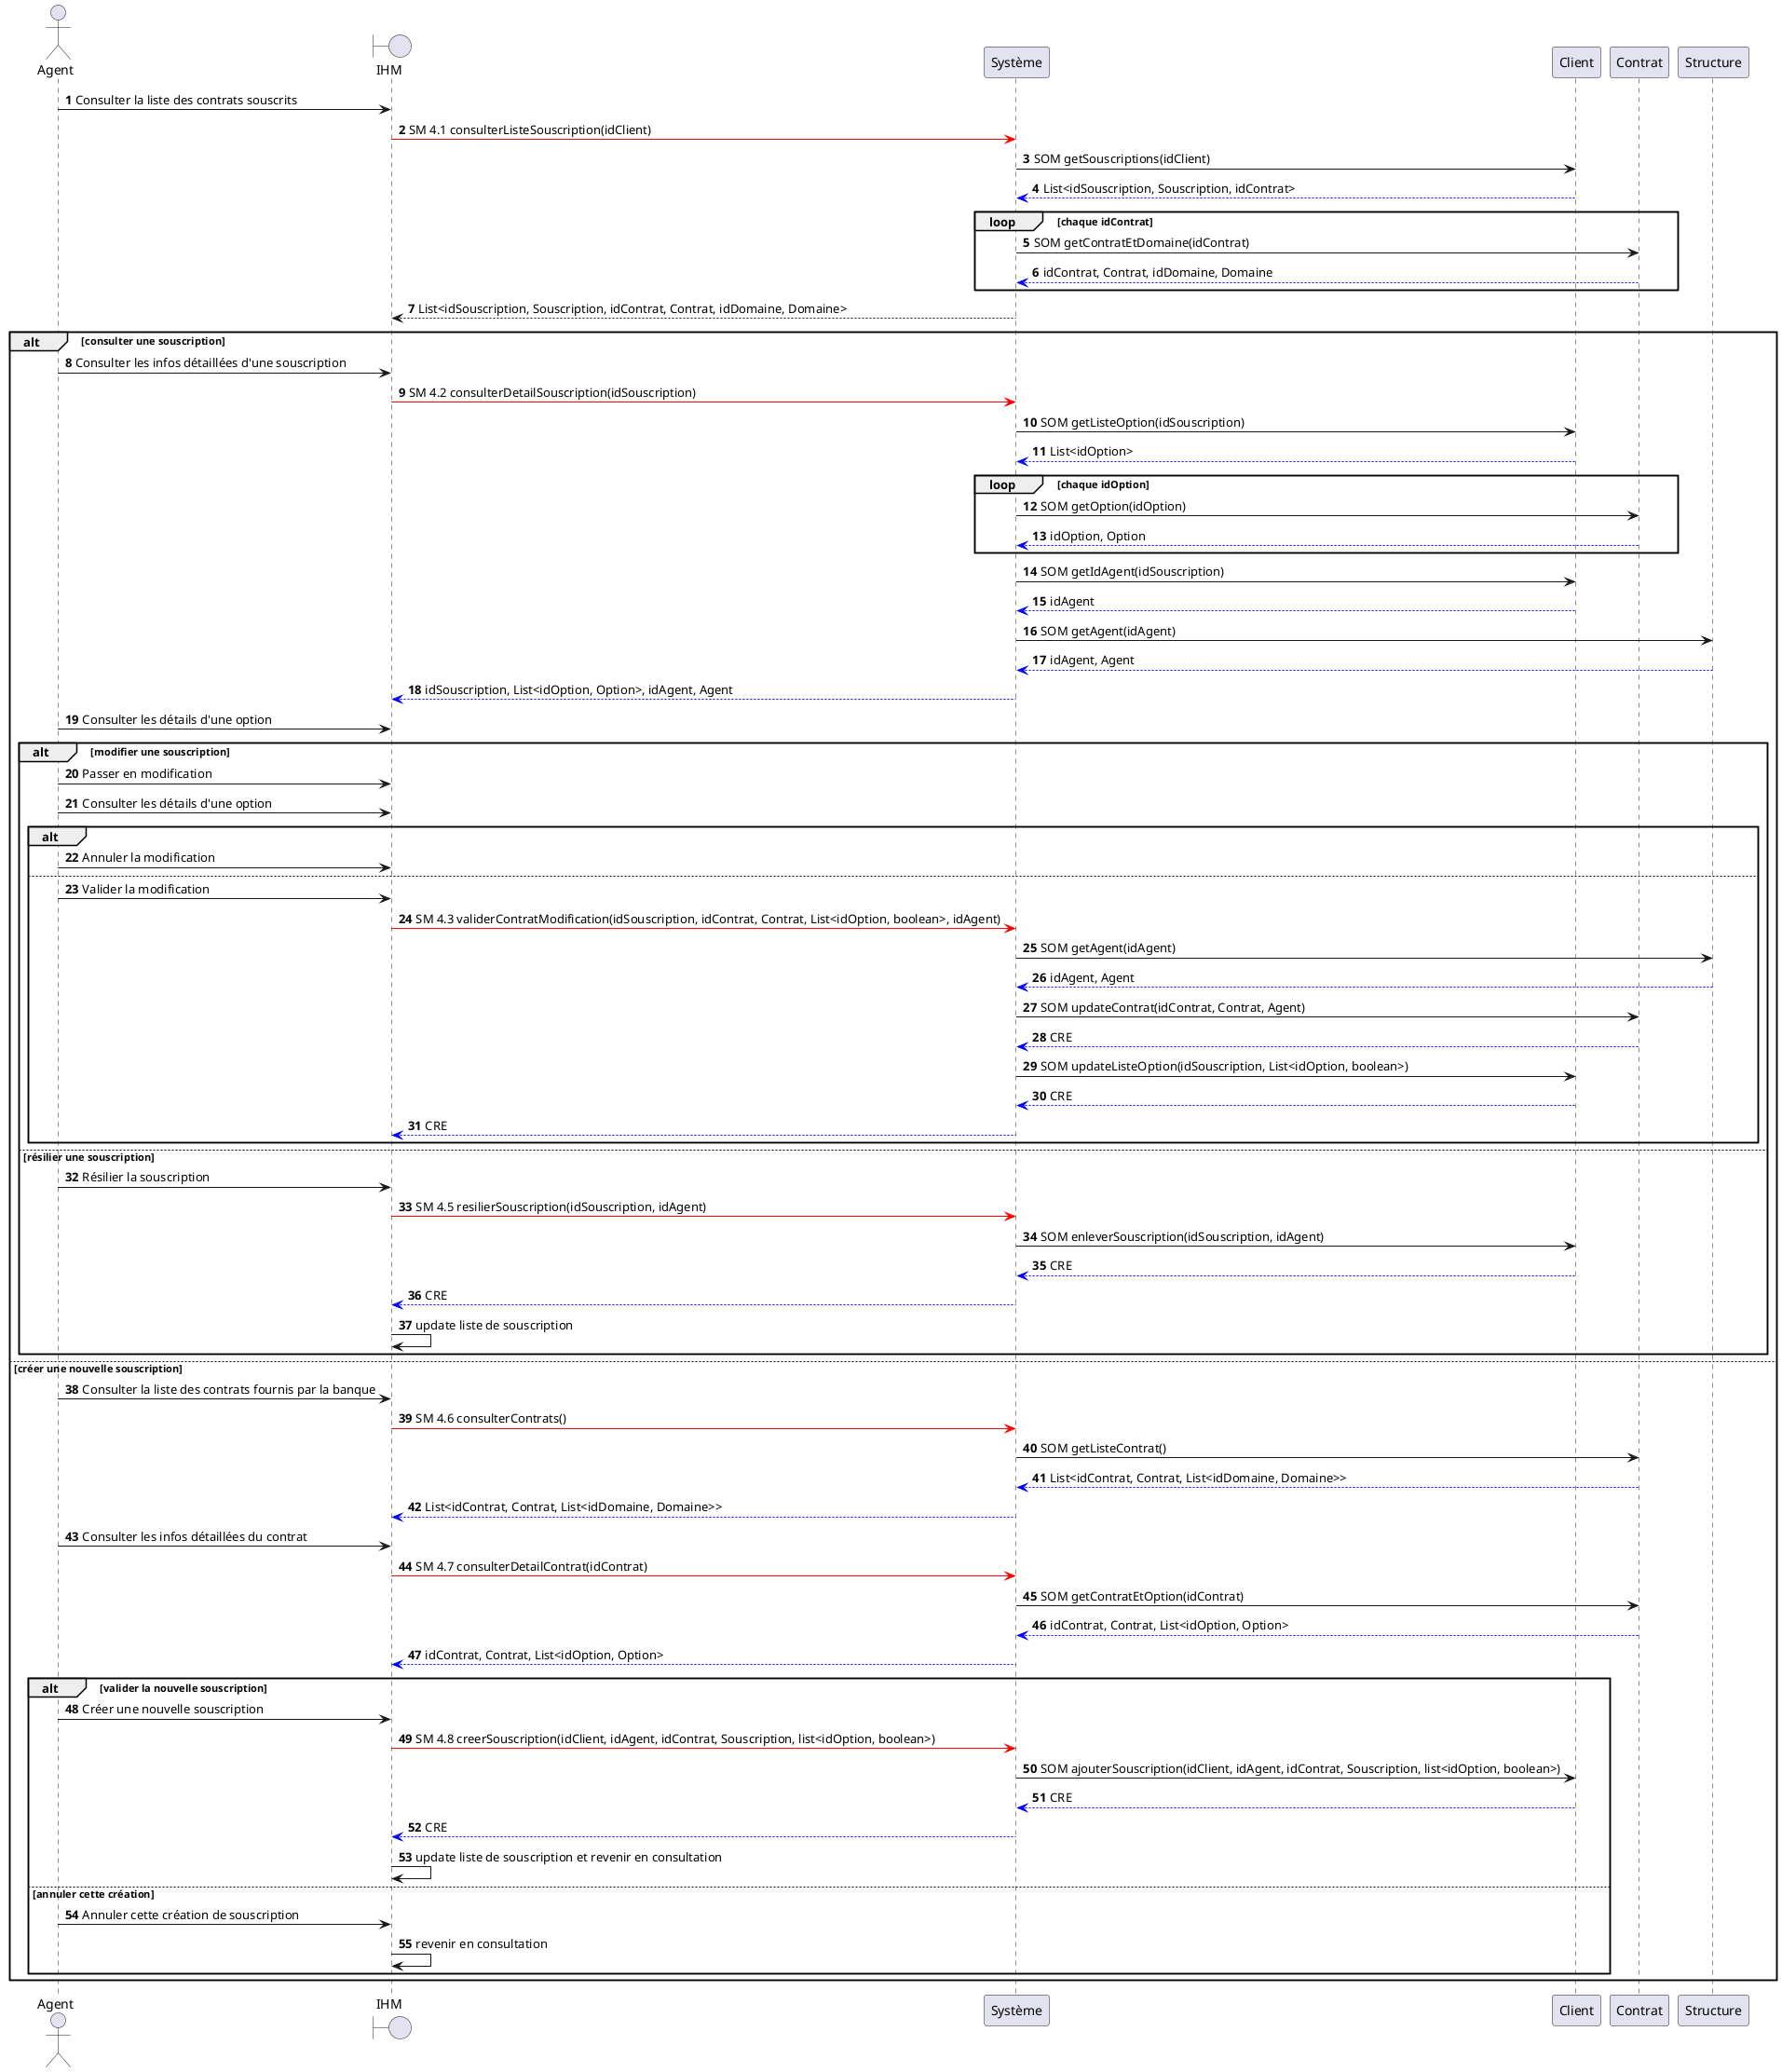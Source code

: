 @startuml
actor Agent
boundary IHM
participant Système
participant Client
participant Contrat
participant Structure
autonumber
Agent -> IHM : Consulter la liste des contrats souscrits
IHM -[#red]> Système : SM 4.1 consulterListeSouscription(idClient)
Système -> Client : SOM getSouscriptions(idClient)
Client -[#0000FF]-> Système : List<idSouscription, Souscription, idContrat>
loop chaque idContrat
    Système -> Contrat : SOM getContratEtDomaine(idContrat)
    Contrat -[#0000FF]-> Système : idContrat, Contrat, idDomaine, Domaine
end
Système --> IHM : List<idSouscription, Souscription, idContrat, Contrat, idDomaine, Domaine>

alt consulter une souscription
    Agent -> IHM : Consulter les infos détaillées d'une souscription
    IHM -[#red]> Système : SM 4.2 consulterDetailSouscription(idSouscription)
    Système -> Client : SOM getListeOption(idSouscription)
    Client -[#0000FF]-> Système : List<idOption>


    loop chaque idOption
        Système -> Contrat : SOM getOption(idOption)
        Contrat -[#0000FF]-> Système :idOption, Option
    end

    Système -> Client : SOM getIdAgent(idSouscription)
    Client -[#0000FF]-> Système : idAgent
    Système -> Structure : SOM getAgent(idAgent)
    Structure -[#0000FF]-> Système : idAgent, Agent

    Système -[#0000FF]-> IHM : idSouscription, List<idOption, Option>, idAgent, Agent

    Agent -> IHM : Consulter les détails d'une option

    alt modifier une souscription
    Agent -> IHM : Passer en modification
    Agent -> IHM : Consulter les détails d'une option
    alt
        Agent -> IHM : Annuler la modification
        else
        Agent -> IHM : Valider la modification
        IHM -[#red]> Système : SM 4.3 validerContratModification(idSouscription, idContrat, Contrat, List<idOption, boolean>, idAgent)

        Système -> Structure : SOM getAgent(idAgent)
        Structure -[#0000FF]-> Système : idAgent, Agent

        Système -> Contrat : SOM updateContrat(idContrat, Contrat, Agent)
        Contrat -[#0000FF]-> Système : CRE

        Système -> Client : SOM updateListeOption(idSouscription, List<idOption, boolean>)
        Client -[#0000FF]-> Système : CRE
        Système -[#0000FF]-> IHM : CRE
    end
    else résilier une souscription
    Agent -> IHM : Résilier la souscription
    IHM -[#red]> Système : SM 4.5 resilierSouscription(idSouscription, idAgent)


    Système -> Client : SOM enleverSouscription(idSouscription, idAgent)
    Client -[#0000FF]-> Système : CRE
    Système -[#0000FF]-> IHM : CRE
    IHM -> IHM : update liste de souscription
    end
else créer une nouvelle souscription
    Agent -> IHM : Consulter la liste des contrats fournis par la banque
    IHM -[#red]> Système : SM 4.6 consulterContrats()
    Système -> Contrat : SOM getListeContrat()
    Contrat -[#0000FF]-> Système : List<idContrat, Contrat, List<idDomaine, Domaine>>
    Système -[#0000FF]-> IHM : List<idContrat, Contrat, List<idDomaine, Domaine>>

    Agent -> IHM : Consulter les infos détaillées du contrat
    IHM -[#red]> Système : SM 4.7 consulterDetailContrat(idContrat)
    Système -> Contrat : SOM getContratEtOption(idContrat)
    Contrat -[#0000FF]-> Système : idContrat, Contrat, List<idOption, Option>
    Système -[#0000FF]-> IHM : idContrat, Contrat, List<idOption, Option>

        alt valider la nouvelle souscription
        Agent -> IHM : Créer une nouvelle souscription
        IHM -[#red]> Système : SM 4.8 creerSouscription(idClient, idAgent, idContrat, Souscription, list<idOption, boolean>)
        Système -> Client : SOM ajouterSouscription(idClient, idAgent, idContrat, Souscription, list<idOption, boolean>)
        Client -[#0000FF]-> Système : CRE
        Système -[#0000FF]-> IHM : CRE
        IHM -> IHM : update liste de souscription et revenir en consultation
        else annuler cette création
        Agent -> IHM : Annuler cette création de souscription
        IHM -> IHM : revenir en consultation
        end
end




@enduml